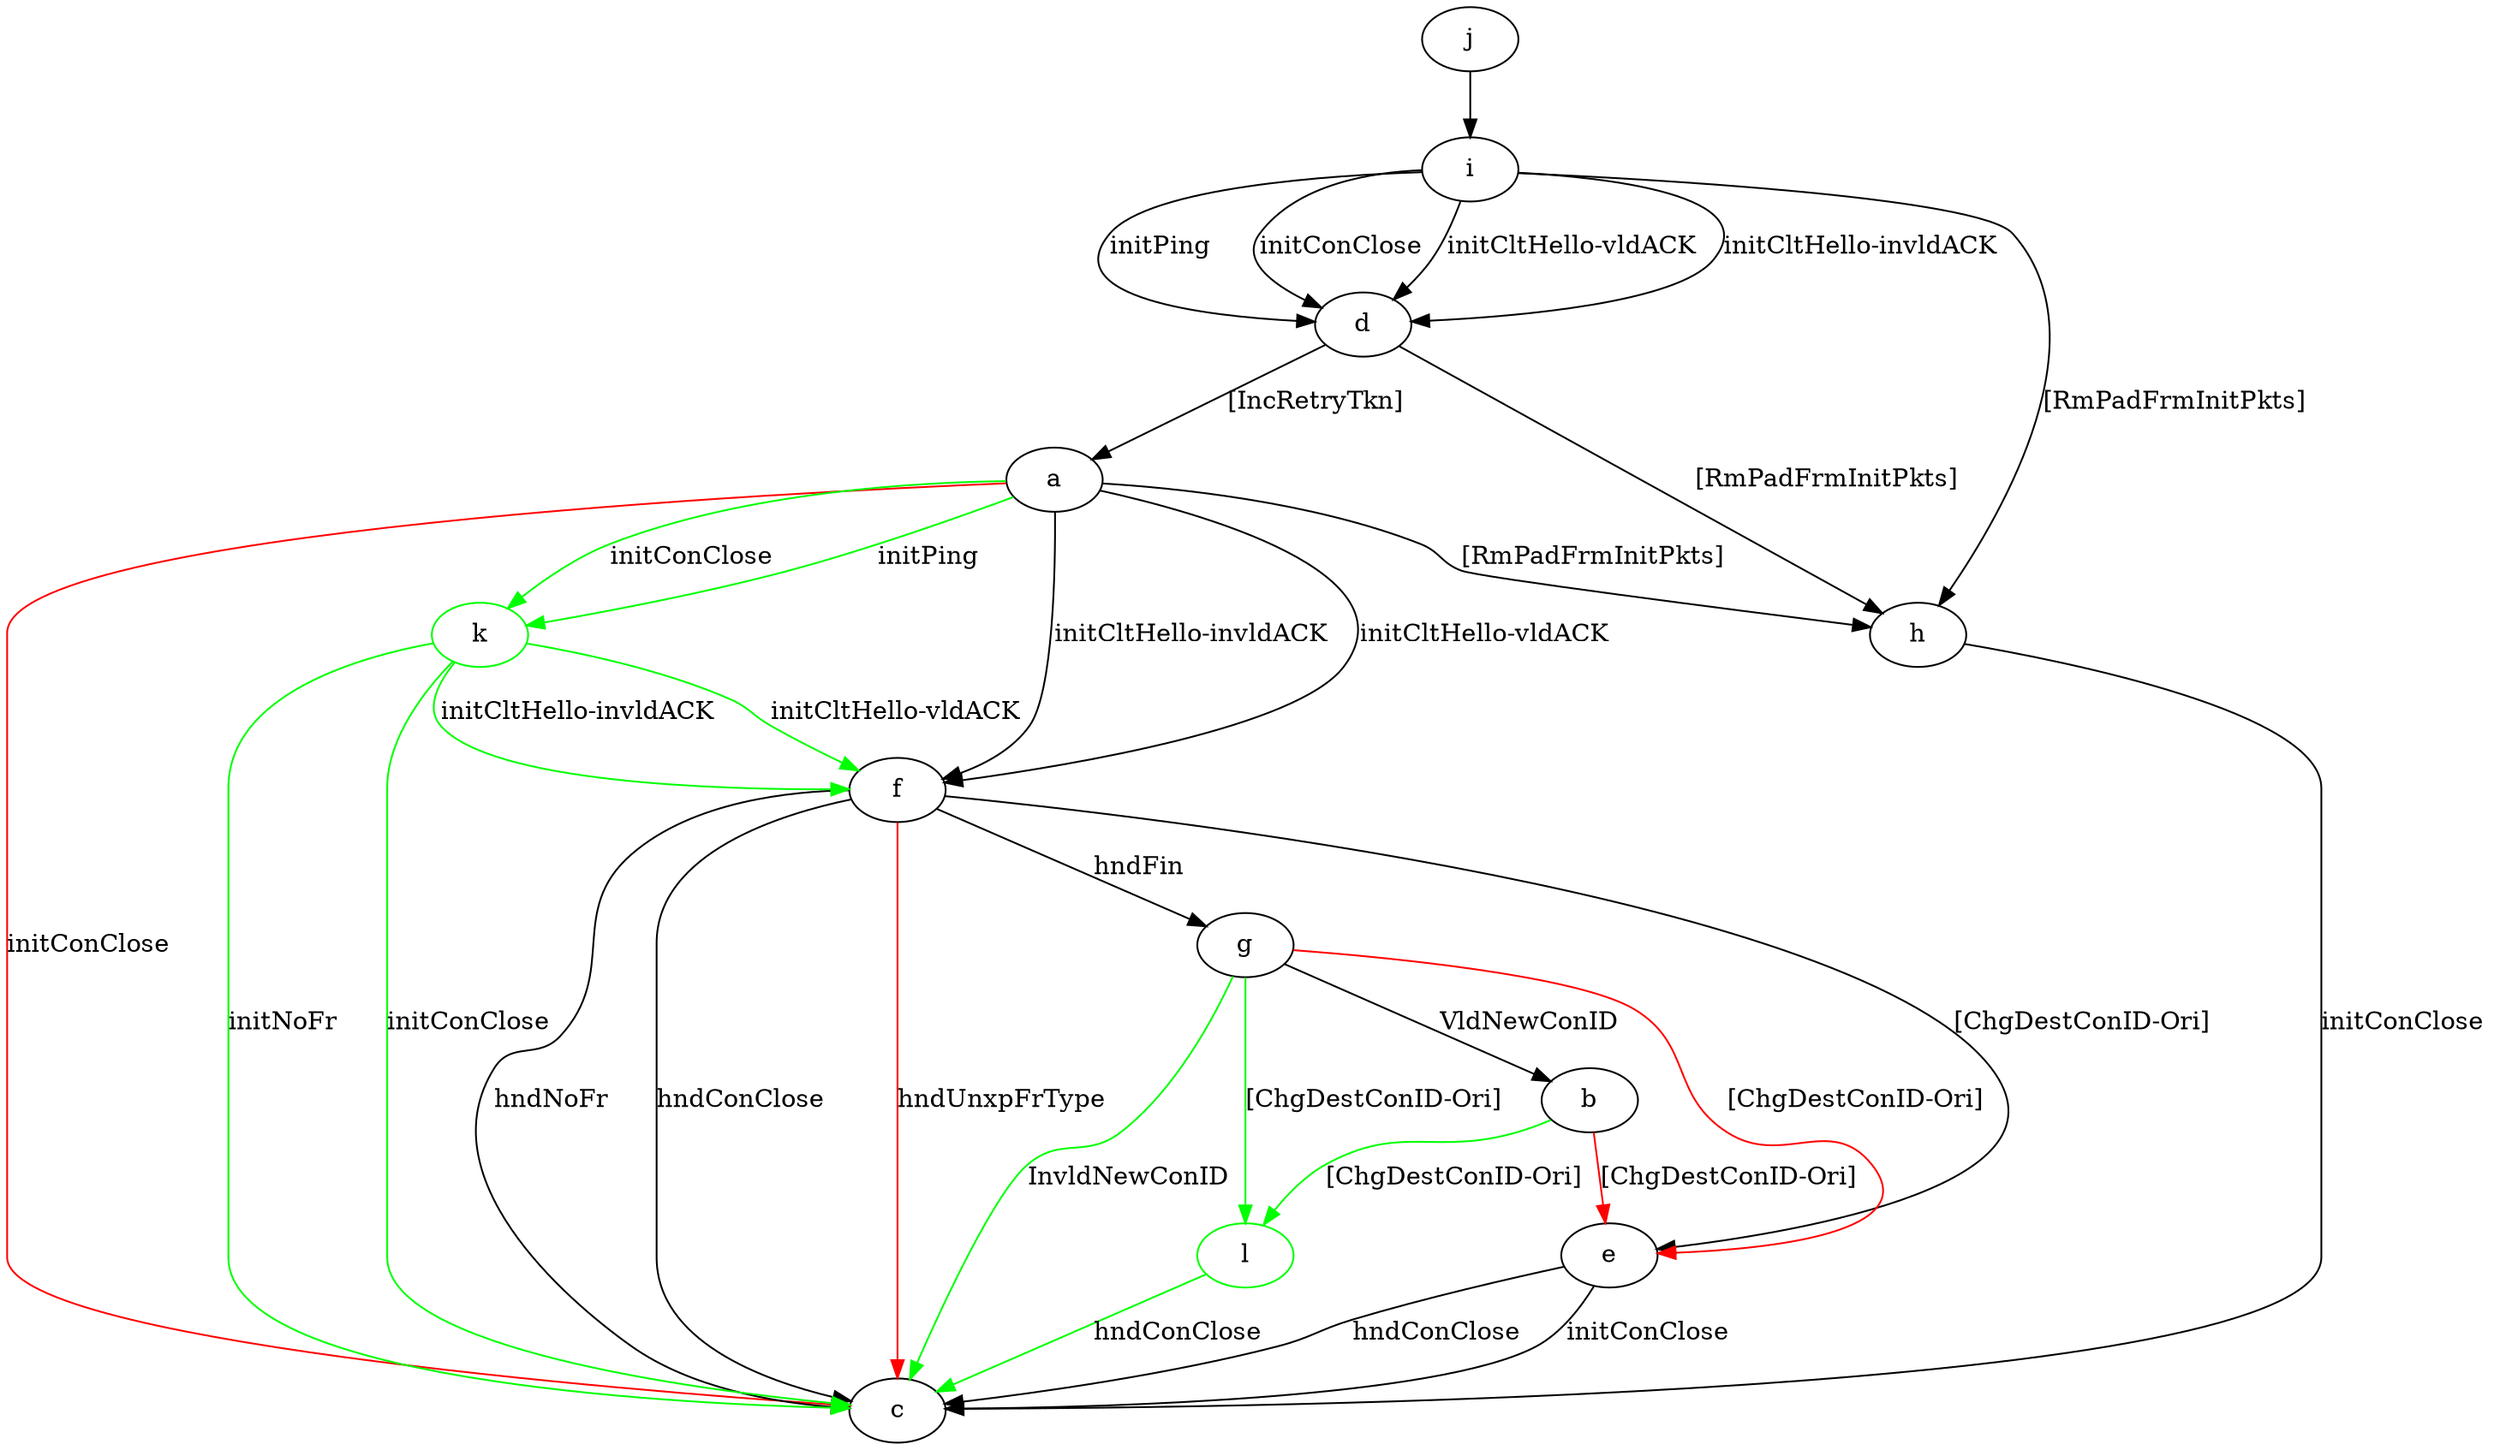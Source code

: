 digraph "" {
	a -> c	[key=0,
		color=red,
		label="initConClose "];
	a -> f	[key=0,
		label="initCltHello-vldACK "];
	a -> f	[key=1,
		label="initCltHello-invldACK "];
	a -> h	[key=0,
		label="[RmPadFrmInitPkts] "];
	k	[color=green];
	a -> k	[key=0,
		color=green,
		label="initPing "];
	a -> k	[key=1,
		color=green,
		label="initConClose "];
	b -> e	[key=0,
		color=red,
		label="[ChgDestConID-Ori] "];
	l	[color=green];
	b -> l	[key=0,
		color=green,
		label="[ChgDestConID-Ori] "];
	d -> a	[key=0,
		label="[IncRetryTkn] "];
	d -> h	[key=0,
		label="[RmPadFrmInitPkts] "];
	e -> c	[key=0,
		label="initConClose "];
	e -> c	[key=1,
		label="hndConClose "];
	f -> c	[key=0,
		label="hndNoFr "];
	f -> c	[key=1,
		label="hndConClose "];
	f -> c	[key=2,
		color=red,
		label="hndUnxpFrType "];
	f -> e	[key=0,
		label="[ChgDestConID-Ori] "];
	f -> g	[key=0,
		label="hndFin "];
	g -> b	[key=0,
		label="VldNewConID "];
	g -> c	[key=0,
		color=green,
		label="InvldNewConID "];
	g -> e	[key=0,
		color=red,
		label="[ChgDestConID-Ori] "];
	g -> l	[key=0,
		color=green,
		label="[ChgDestConID-Ori] "];
	h -> c	[key=0,
		label="initConClose "];
	i -> d	[key=0,
		label="initPing "];
	i -> d	[key=1,
		label="initConClose "];
	i -> d	[key=2,
		label="initCltHello-vldACK "];
	i -> d	[key=3,
		label="initCltHello-invldACK "];
	i -> h	[key=0,
		label="[RmPadFrmInitPkts] "];
	j -> i	[key=0];
	k -> c	[key=0,
		color=green,
		label="initConClose "];
	k -> c	[key=1,
		color=green,
		label="initNoFr "];
	k -> f	[key=0,
		color=green,
		label="initCltHello-vldACK "];
	k -> f	[key=1,
		color=green,
		label="initCltHello-invldACK "];
	l -> c	[key=0,
		color=green,
		label="hndConClose "];
}
